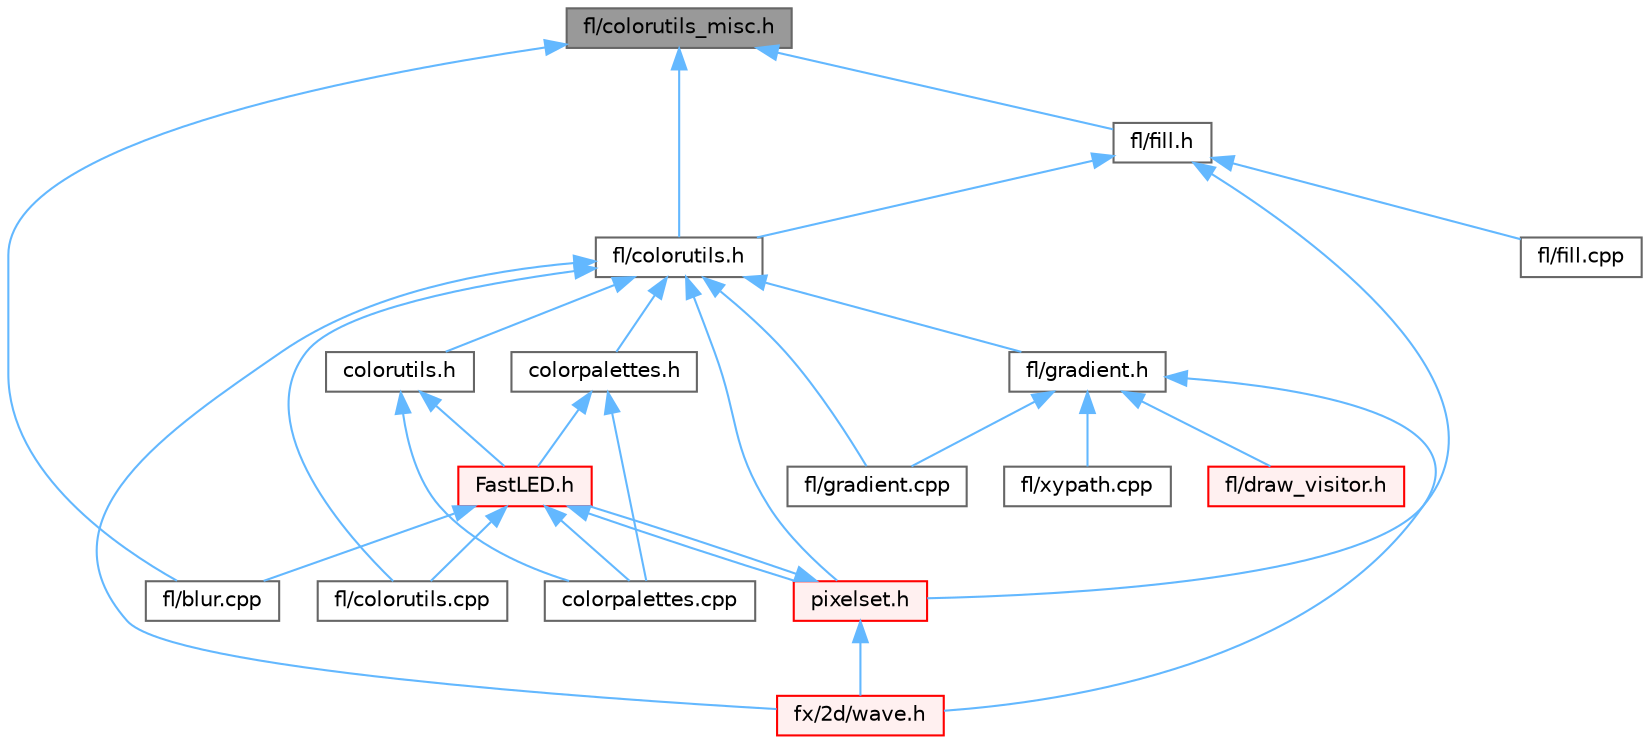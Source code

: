 digraph "fl/colorutils_misc.h"
{
 // INTERACTIVE_SVG=YES
 // LATEX_PDF_SIZE
  bgcolor="transparent";
  edge [fontname=Helvetica,fontsize=10,labelfontname=Helvetica,labelfontsize=10];
  node [fontname=Helvetica,fontsize=10,shape=box,height=0.2,width=0.4];
  Node1 [id="Node000001",label="fl/colorutils_misc.h",height=0.2,width=0.4,color="gray40", fillcolor="grey60", style="filled", fontcolor="black",tooltip=" "];
  Node1 -> Node2 [id="edge1_Node000001_Node000002",dir="back",color="steelblue1",style="solid",tooltip=" "];
  Node2 [id="Node000002",label="fl/blur.cpp",height=0.2,width=0.4,color="grey40", fillcolor="white", style="filled",URL="$de/dc8/blur_8cpp.html",tooltip=" "];
  Node1 -> Node3 [id="edge2_Node000001_Node000003",dir="back",color="steelblue1",style="solid",tooltip=" "];
  Node3 [id="Node000003",label="fl/colorutils.h",height=0.2,width=0.4,color="grey40", fillcolor="white", style="filled",URL="$d7/df9/fl_2colorutils_8h.html",tooltip="Utility functions for color fill, palettes, blending, and more."];
  Node3 -> Node4 [id="edge3_Node000003_Node000004",dir="back",color="steelblue1",style="solid",tooltip=" "];
  Node4 [id="Node000004",label="colorpalettes.h",height=0.2,width=0.4,color="grey40", fillcolor="white", style="filled",URL="$dc/dcc/colorpalettes_8h.html",tooltip="Declarations for the predefined color palettes supplied by FastLED."];
  Node4 -> Node5 [id="edge4_Node000004_Node000005",dir="back",color="steelblue1",style="solid",tooltip=" "];
  Node5 [id="Node000005",label="FastLED.h",height=0.2,width=0.4,color="red", fillcolor="#FFF0F0", style="filled",URL="$db/d97/_fast_l_e_d_8h.html",tooltip="central include file for FastLED, defines the CFastLED class/object"];
  Node5 -> Node90 [id="edge5_Node000005_Node000090",dir="back",color="steelblue1",style="solid",tooltip=" "];
  Node90 [id="Node000090",label="colorpalettes.cpp",height=0.2,width=0.4,color="grey40", fillcolor="white", style="filled",URL="$d6/dcc/colorpalettes_8cpp.html",tooltip="Definitions for the predefined color palettes supplied by FastLED."];
  Node5 -> Node2 [id="edge6_Node000005_Node000002",dir="back",color="steelblue1",style="solid",tooltip=" "];
  Node5 -> Node101 [id="edge7_Node000005_Node000101",dir="back",color="steelblue1",style="solid",tooltip=" "];
  Node101 [id="Node000101",label="fl/colorutils.cpp",height=0.2,width=0.4,color="grey40", fillcolor="white", style="filled",URL="$da/d2d/colorutils_8cpp.html",tooltip="Misc utility functions for palettes, blending, and more."];
  Node5 -> Node128 [id="edge8_Node000005_Node000128",dir="back",color="steelblue1",style="solid",tooltip=" "];
  Node128 [id="Node000128",label="pixelset.h",height=0.2,width=0.4,color="red", fillcolor="#FFF0F0", style="filled",URL="$d4/d46/pixelset_8h.html",tooltip="Declares classes for managing logical groups of LEDs."];
  Node128 -> Node5 [id="edge9_Node000128_Node000005",dir="back",color="steelblue1",style="solid",tooltip=" "];
  Node128 -> Node130 [id="edge10_Node000128_Node000130",dir="back",color="steelblue1",style="solid",tooltip=" "];
  Node130 [id="Node000130",label="fx/2d/wave.h",height=0.2,width=0.4,color="red", fillcolor="#FFF0F0", style="filled",URL="$de/de9/src_2fx_22d_2wave_8h.html",tooltip=" "];
  Node4 -> Node90 [id="edge11_Node000004_Node000090",dir="back",color="steelblue1",style="solid",tooltip=" "];
  Node3 -> Node138 [id="edge12_Node000003_Node000138",dir="back",color="steelblue1",style="solid",tooltip=" "];
  Node138 [id="Node000138",label="colorutils.h",height=0.2,width=0.4,color="grey40", fillcolor="white", style="filled",URL="$d1/dfb/colorutils_8h.html",tooltip=" "];
  Node138 -> Node5 [id="edge13_Node000138_Node000005",dir="back",color="steelblue1",style="solid",tooltip=" "];
  Node138 -> Node90 [id="edge14_Node000138_Node000090",dir="back",color="steelblue1",style="solid",tooltip=" "];
  Node3 -> Node101 [id="edge15_Node000003_Node000101",dir="back",color="steelblue1",style="solid",tooltip=" "];
  Node3 -> Node139 [id="edge16_Node000003_Node000139",dir="back",color="steelblue1",style="solid",tooltip=" "];
  Node139 [id="Node000139",label="fl/gradient.cpp",height=0.2,width=0.4,color="grey40", fillcolor="white", style="filled",URL="$d3/d77/gradient_8cpp.html",tooltip=" "];
  Node3 -> Node140 [id="edge17_Node000003_Node000140",dir="back",color="steelblue1",style="solid",tooltip=" "];
  Node140 [id="Node000140",label="fl/gradient.h",height=0.2,width=0.4,color="grey40", fillcolor="white", style="filled",URL="$db/dfe/gradient_8h.html",tooltip=" "];
  Node140 -> Node141 [id="edge18_Node000140_Node000141",dir="back",color="steelblue1",style="solid",tooltip=" "];
  Node141 [id="Node000141",label="fl/draw_visitor.h",height=0.2,width=0.4,color="red", fillcolor="#FFF0F0", style="filled",URL="$d0/d4f/draw__visitor_8h.html",tooltip=" "];
  Node140 -> Node139 [id="edge19_Node000140_Node000139",dir="back",color="steelblue1",style="solid",tooltip=" "];
  Node140 -> Node144 [id="edge20_Node000140_Node000144",dir="back",color="steelblue1",style="solid",tooltip=" "];
  Node144 [id="Node000144",label="fl/xypath.cpp",height=0.2,width=0.4,color="grey40", fillcolor="white", style="filled",URL="$d4/d78/xypath_8cpp.html",tooltip=" "];
  Node140 -> Node130 [id="edge21_Node000140_Node000130",dir="back",color="steelblue1",style="solid",tooltip=" "];
  Node3 -> Node130 [id="edge22_Node000003_Node000130",dir="back",color="steelblue1",style="solid",tooltip=" "];
  Node3 -> Node128 [id="edge23_Node000003_Node000128",dir="back",color="steelblue1",style="solid",tooltip=" "];
  Node1 -> Node145 [id="edge24_Node000001_Node000145",dir="back",color="steelblue1",style="solid",tooltip=" "];
  Node145 [id="Node000145",label="fl/fill.h",height=0.2,width=0.4,color="grey40", fillcolor="white", style="filled",URL="$d2/d78/fill_8h.html",tooltip=" "];
  Node145 -> Node3 [id="edge25_Node000145_Node000003",dir="back",color="steelblue1",style="solid",tooltip=" "];
  Node145 -> Node146 [id="edge26_Node000145_Node000146",dir="back",color="steelblue1",style="solid",tooltip=" "];
  Node146 [id="Node000146",label="fl/fill.cpp",height=0.2,width=0.4,color="grey40", fillcolor="white", style="filled",URL="$db/df9/fill_8cpp.html",tooltip=" "];
  Node145 -> Node128 [id="edge27_Node000145_Node000128",dir="back",color="steelblue1",style="solid",tooltip=" "];
}
